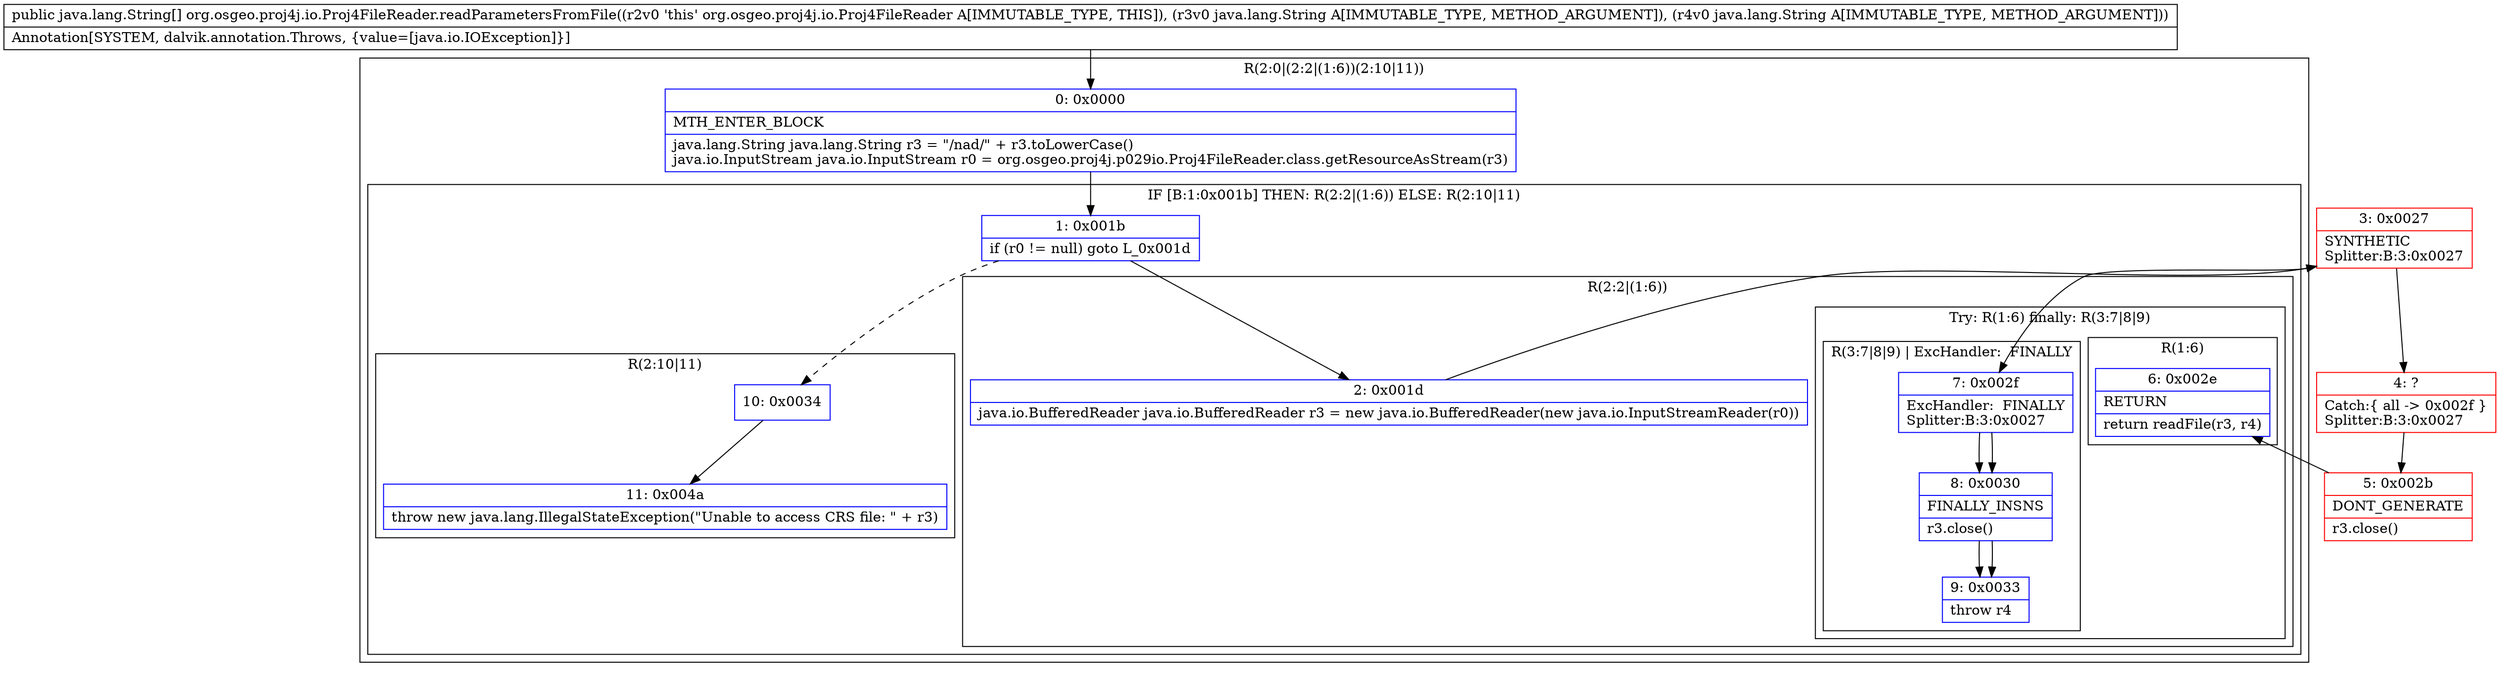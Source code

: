 digraph "CFG fororg.osgeo.proj4j.io.Proj4FileReader.readParametersFromFile(Ljava\/lang\/String;Ljava\/lang\/String;)[Ljava\/lang\/String;" {
subgraph cluster_Region_2140343853 {
label = "R(2:0|(2:2|(1:6))(2:10|11))";
node [shape=record,color=blue];
Node_0 [shape=record,label="{0\:\ 0x0000|MTH_ENTER_BLOCK\l|java.lang.String java.lang.String r3 = \"\/nad\/\" + r3.toLowerCase()\ljava.io.InputStream java.io.InputStream r0 = org.osgeo.proj4j.p029io.Proj4FileReader.class.getResourceAsStream(r3)\l}"];
subgraph cluster_IfRegion_2110594581 {
label = "IF [B:1:0x001b] THEN: R(2:2|(1:6)) ELSE: R(2:10|11)";
node [shape=record,color=blue];
Node_1 [shape=record,label="{1\:\ 0x001b|if (r0 != null) goto L_0x001d\l}"];
subgraph cluster_Region_1254628574 {
label = "R(2:2|(1:6))";
node [shape=record,color=blue];
Node_2 [shape=record,label="{2\:\ 0x001d|java.io.BufferedReader java.io.BufferedReader r3 = new java.io.BufferedReader(new java.io.InputStreamReader(r0))\l}"];
subgraph cluster_TryCatchRegion_246577194 {
label = "Try: R(1:6) finally: R(3:7|8|9)";
node [shape=record,color=blue];
subgraph cluster_Region_768442828 {
label = "R(1:6)";
node [shape=record,color=blue];
Node_6 [shape=record,label="{6\:\ 0x002e|RETURN\l|return readFile(r3, r4)\l}"];
}
subgraph cluster_Region_1225581507 {
label = "R(3:7|8|9) | ExcHandler:  FINALLY\l";
node [shape=record,color=blue];
Node_7 [shape=record,label="{7\:\ 0x002f|ExcHandler:  FINALLY\lSplitter:B:3:0x0027\l}"];
Node_8 [shape=record,label="{8\:\ 0x0030|FINALLY_INSNS\l|r3.close()\l}"];
Node_9 [shape=record,label="{9\:\ 0x0033|throw r4\l}"];
}
}
}
subgraph cluster_Region_1932714740 {
label = "R(2:10|11)";
node [shape=record,color=blue];
Node_10 [shape=record,label="{10\:\ 0x0034}"];
Node_11 [shape=record,label="{11\:\ 0x004a|throw new java.lang.IllegalStateException(\"Unable to access CRS file: \" + r3)\l}"];
}
}
}
subgraph cluster_Region_1225581507 {
label = "R(3:7|8|9) | ExcHandler:  FINALLY\l";
node [shape=record,color=blue];
Node_7 [shape=record,label="{7\:\ 0x002f|ExcHandler:  FINALLY\lSplitter:B:3:0x0027\l}"];
Node_8 [shape=record,label="{8\:\ 0x0030|FINALLY_INSNS\l|r3.close()\l}"];
Node_9 [shape=record,label="{9\:\ 0x0033|throw r4\l}"];
}
Node_3 [shape=record,color=red,label="{3\:\ 0x0027|SYNTHETIC\lSplitter:B:3:0x0027\l}"];
Node_4 [shape=record,color=red,label="{4\:\ ?|Catch:\{ all \-\> 0x002f \}\lSplitter:B:3:0x0027\l}"];
Node_5 [shape=record,color=red,label="{5\:\ 0x002b|DONT_GENERATE\l|r3.close()\l}"];
MethodNode[shape=record,label="{public java.lang.String[] org.osgeo.proj4j.io.Proj4FileReader.readParametersFromFile((r2v0 'this' org.osgeo.proj4j.io.Proj4FileReader A[IMMUTABLE_TYPE, THIS]), (r3v0 java.lang.String A[IMMUTABLE_TYPE, METHOD_ARGUMENT]), (r4v0 java.lang.String A[IMMUTABLE_TYPE, METHOD_ARGUMENT]))  | Annotation[SYSTEM, dalvik.annotation.Throws, \{value=[java.io.IOException]\}]\l}"];
MethodNode -> Node_0;
Node_0 -> Node_1;
Node_1 -> Node_2;
Node_1 -> Node_10[style=dashed];
Node_2 -> Node_3;
Node_7 -> Node_8;
Node_8 -> Node_9;
Node_10 -> Node_11;
Node_7 -> Node_8;
Node_8 -> Node_9;
Node_3 -> Node_4;
Node_3 -> Node_7;
Node_4 -> Node_5;
Node_5 -> Node_6;
}

